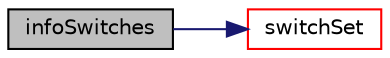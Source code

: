 digraph "infoSwitches"
{
  bgcolor="transparent";
  edge [fontname="Helvetica",fontsize="10",labelfontname="Helvetica",labelfontsize="10"];
  node [fontname="Helvetica",fontsize="10",shape=record];
  rankdir="LR";
  Node1 [label="infoSwitches",height=0.2,width=0.4,color="black", fillcolor="grey75", style="filled", fontcolor="black"];
  Node1 -> Node2 [color="midnightblue",fontsize="10",style="solid",fontname="Helvetica"];
  Node2 [label="switchSet",height=0.2,width=0.4,color="red",URL="$a10993.html#a02428a7a9aa138cfe5550361a4f1de83",tooltip="Internal function to lookup a sub-dictionary from controlDict. "];
}
